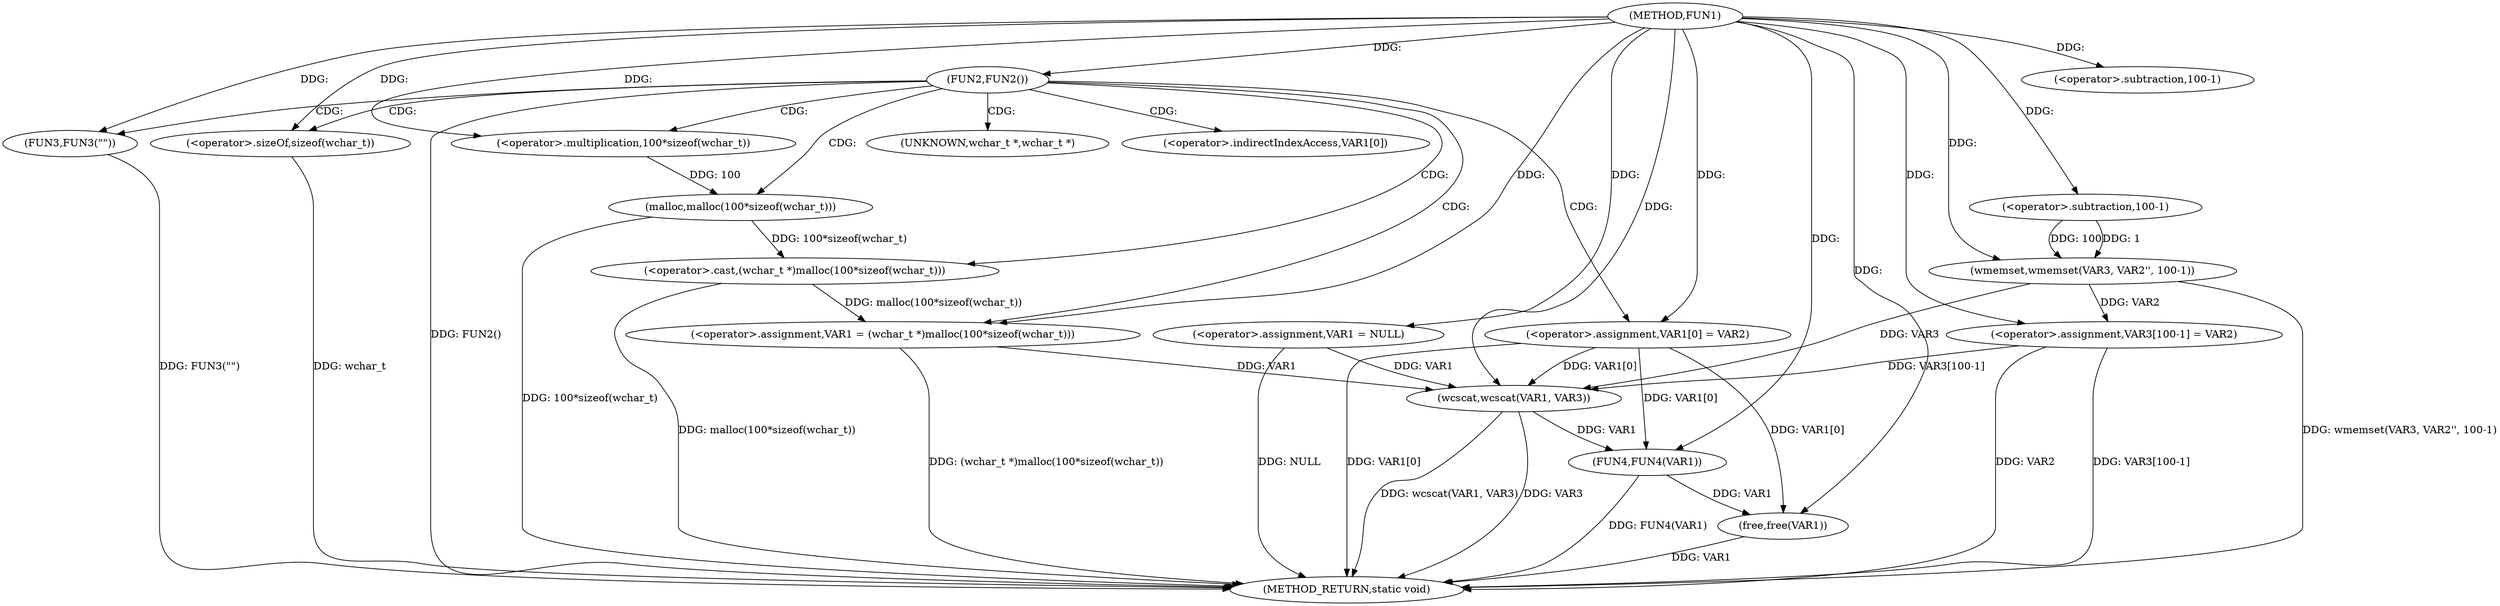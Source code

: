 digraph FUN1 {  
"1000100" [label = "(METHOD,FUN1)" ]
"1000149" [label = "(METHOD_RETURN,static void)" ]
"1000103" [label = "(<operator>.assignment,VAR1 = NULL)" ]
"1000107" [label = "(FUN2,FUN2())" ]
"1000109" [label = "(FUN3,FUN3(\"\"))" ]
"1000113" [label = "(<operator>.assignment,VAR1 = (wchar_t *)malloc(100*sizeof(wchar_t)))" ]
"1000115" [label = "(<operator>.cast,(wchar_t *)malloc(100*sizeof(wchar_t)))" ]
"1000117" [label = "(malloc,malloc(100*sizeof(wchar_t)))" ]
"1000118" [label = "(<operator>.multiplication,100*sizeof(wchar_t))" ]
"1000120" [label = "(<operator>.sizeOf,sizeof(wchar_t))" ]
"1000122" [label = "(<operator>.assignment,VAR1[0] = VAR2)" ]
"1000129" [label = "(wmemset,wmemset(VAR3, VAR2'', 100-1))" ]
"1000132" [label = "(<operator>.subtraction,100-1)" ]
"1000135" [label = "(<operator>.assignment,VAR3[100-1] = VAR2)" ]
"1000138" [label = "(<operator>.subtraction,100-1)" ]
"1000142" [label = "(wcscat,wcscat(VAR1, VAR3))" ]
"1000145" [label = "(FUN4,FUN4(VAR1))" ]
"1000147" [label = "(free,free(VAR1))" ]
"1000116" [label = "(UNKNOWN,wchar_t *,wchar_t *)" ]
"1000123" [label = "(<operator>.indirectIndexAccess,VAR1[0])" ]
  "1000115" -> "1000149"  [ label = "DDG: malloc(100*sizeof(wchar_t))"] 
  "1000142" -> "1000149"  [ label = "DDG: wcscat(VAR1, VAR3)"] 
  "1000107" -> "1000149"  [ label = "DDG: FUN2()"] 
  "1000103" -> "1000149"  [ label = "DDG: NULL"] 
  "1000147" -> "1000149"  [ label = "DDG: VAR1"] 
  "1000117" -> "1000149"  [ label = "DDG: 100*sizeof(wchar_t)"] 
  "1000109" -> "1000149"  [ label = "DDG: FUN3(\"\")"] 
  "1000122" -> "1000149"  [ label = "DDG: VAR1[0]"] 
  "1000135" -> "1000149"  [ label = "DDG: VAR2"] 
  "1000129" -> "1000149"  [ label = "DDG: wmemset(VAR3, VAR2'', 100-1)"] 
  "1000142" -> "1000149"  [ label = "DDG: VAR3"] 
  "1000113" -> "1000149"  [ label = "DDG: (wchar_t *)malloc(100*sizeof(wchar_t))"] 
  "1000120" -> "1000149"  [ label = "DDG: wchar_t"] 
  "1000135" -> "1000149"  [ label = "DDG: VAR3[100-1]"] 
  "1000145" -> "1000149"  [ label = "DDG: FUN4(VAR1)"] 
  "1000100" -> "1000103"  [ label = "DDG: "] 
  "1000100" -> "1000107"  [ label = "DDG: "] 
  "1000100" -> "1000109"  [ label = "DDG: "] 
  "1000115" -> "1000113"  [ label = "DDG: malloc(100*sizeof(wchar_t))"] 
  "1000100" -> "1000113"  [ label = "DDG: "] 
  "1000117" -> "1000115"  [ label = "DDG: 100*sizeof(wchar_t)"] 
  "1000118" -> "1000117"  [ label = "DDG: 100"] 
  "1000100" -> "1000118"  [ label = "DDG: "] 
  "1000100" -> "1000120"  [ label = "DDG: "] 
  "1000100" -> "1000122"  [ label = "DDG: "] 
  "1000100" -> "1000129"  [ label = "DDG: "] 
  "1000132" -> "1000129"  [ label = "DDG: 100"] 
  "1000132" -> "1000129"  [ label = "DDG: 1"] 
  "1000100" -> "1000132"  [ label = "DDG: "] 
  "1000129" -> "1000135"  [ label = "DDG: VAR2"] 
  "1000100" -> "1000135"  [ label = "DDG: "] 
  "1000100" -> "1000138"  [ label = "DDG: "] 
  "1000103" -> "1000142"  [ label = "DDG: VAR1"] 
  "1000113" -> "1000142"  [ label = "DDG: VAR1"] 
  "1000122" -> "1000142"  [ label = "DDG: VAR1[0]"] 
  "1000100" -> "1000142"  [ label = "DDG: "] 
  "1000129" -> "1000142"  [ label = "DDG: VAR3"] 
  "1000135" -> "1000142"  [ label = "DDG: VAR3[100-1]"] 
  "1000122" -> "1000145"  [ label = "DDG: VAR1[0]"] 
  "1000142" -> "1000145"  [ label = "DDG: VAR1"] 
  "1000100" -> "1000145"  [ label = "DDG: "] 
  "1000122" -> "1000147"  [ label = "DDG: VAR1[0]"] 
  "1000145" -> "1000147"  [ label = "DDG: VAR1"] 
  "1000100" -> "1000147"  [ label = "DDG: "] 
  "1000107" -> "1000109"  [ label = "CDG: "] 
  "1000107" -> "1000123"  [ label = "CDG: "] 
  "1000107" -> "1000116"  [ label = "CDG: "] 
  "1000107" -> "1000115"  [ label = "CDG: "] 
  "1000107" -> "1000120"  [ label = "CDG: "] 
  "1000107" -> "1000117"  [ label = "CDG: "] 
  "1000107" -> "1000113"  [ label = "CDG: "] 
  "1000107" -> "1000118"  [ label = "CDG: "] 
  "1000107" -> "1000122"  [ label = "CDG: "] 
}
